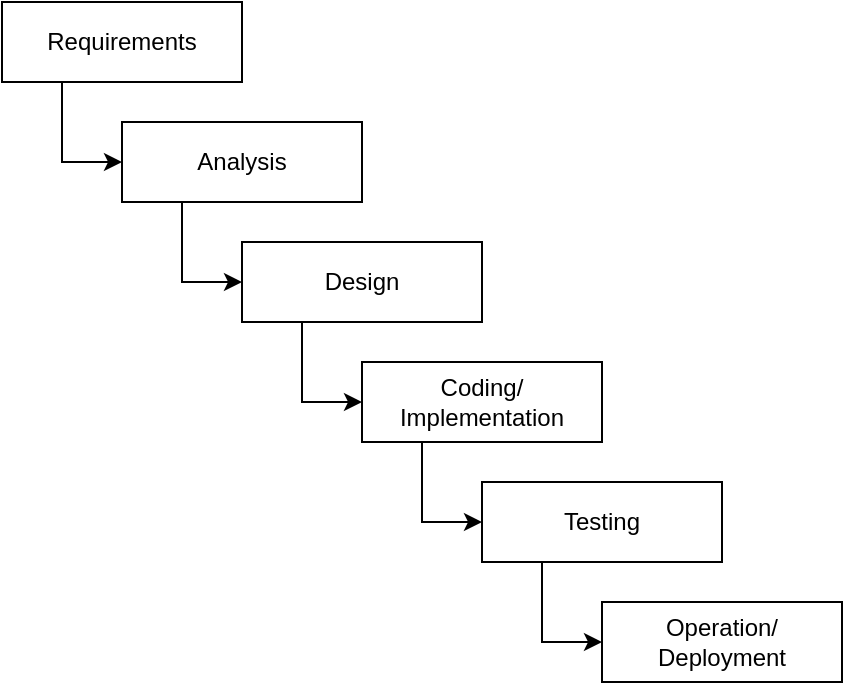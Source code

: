 <mxfile version="24.7.16">
  <diagram name="Page-1" id="hOMP7fIWosge3XBsIcV3">
    <mxGraphModel dx="1694" dy="612" grid="1" gridSize="10" guides="1" tooltips="1" connect="1" arrows="1" fold="1" page="1" pageScale="1" pageWidth="850" pageHeight="1100" math="0" shadow="0">
      <root>
        <mxCell id="0" />
        <mxCell id="1" parent="0" />
        <mxCell id="ldPPf680KG1vOXH9zcTY-9" style="edgeStyle=orthogonalEdgeStyle;rounded=0;orthogonalLoop=1;jettySize=auto;html=1;exitX=0.25;exitY=1;exitDx=0;exitDy=0;entryX=0;entryY=0.5;entryDx=0;entryDy=0;" edge="1" parent="1" source="ldPPf680KG1vOXH9zcTY-1" target="ldPPf680KG1vOXH9zcTY-3">
          <mxGeometry relative="1" as="geometry" />
        </mxCell>
        <mxCell id="ldPPf680KG1vOXH9zcTY-1" value="Requirements" style="rounded=0;whiteSpace=wrap;html=1;" vertex="1" parent="1">
          <mxGeometry x="150" y="100" width="120" height="40" as="geometry" />
        </mxCell>
        <mxCell id="ldPPf680KG1vOXH9zcTY-10" style="edgeStyle=orthogonalEdgeStyle;rounded=0;orthogonalLoop=1;jettySize=auto;html=1;exitX=0.25;exitY=1;exitDx=0;exitDy=0;entryX=0;entryY=0.5;entryDx=0;entryDy=0;" edge="1" parent="1" source="ldPPf680KG1vOXH9zcTY-3" target="ldPPf680KG1vOXH9zcTY-4">
          <mxGeometry relative="1" as="geometry" />
        </mxCell>
        <mxCell id="ldPPf680KG1vOXH9zcTY-3" value="Analysis" style="rounded=0;whiteSpace=wrap;html=1;" vertex="1" parent="1">
          <mxGeometry x="210" y="160" width="120" height="40" as="geometry" />
        </mxCell>
        <mxCell id="ldPPf680KG1vOXH9zcTY-11" style="edgeStyle=orthogonalEdgeStyle;rounded=0;orthogonalLoop=1;jettySize=auto;html=1;exitX=0.25;exitY=1;exitDx=0;exitDy=0;entryX=0;entryY=0.5;entryDx=0;entryDy=0;" edge="1" parent="1" source="ldPPf680KG1vOXH9zcTY-4" target="ldPPf680KG1vOXH9zcTY-6">
          <mxGeometry relative="1" as="geometry" />
        </mxCell>
        <mxCell id="ldPPf680KG1vOXH9zcTY-4" value="Design" style="rounded=0;whiteSpace=wrap;html=1;" vertex="1" parent="1">
          <mxGeometry x="270" y="220" width="120" height="40" as="geometry" />
        </mxCell>
        <mxCell id="ldPPf680KG1vOXH9zcTY-12" style="edgeStyle=orthogonalEdgeStyle;rounded=0;orthogonalLoop=1;jettySize=auto;html=1;exitX=0.25;exitY=1;exitDx=0;exitDy=0;entryX=0;entryY=0.5;entryDx=0;entryDy=0;" edge="1" parent="1" source="ldPPf680KG1vOXH9zcTY-6" target="ldPPf680KG1vOXH9zcTY-7">
          <mxGeometry relative="1" as="geometry" />
        </mxCell>
        <mxCell id="ldPPf680KG1vOXH9zcTY-6" value="Coding/&lt;br&gt;Implementation" style="rounded=0;whiteSpace=wrap;html=1;" vertex="1" parent="1">
          <mxGeometry x="330" y="280" width="120" height="40" as="geometry" />
        </mxCell>
        <mxCell id="ldPPf680KG1vOXH9zcTY-13" style="edgeStyle=orthogonalEdgeStyle;rounded=0;orthogonalLoop=1;jettySize=auto;html=1;exitX=0.25;exitY=1;exitDx=0;exitDy=0;entryX=0;entryY=0.5;entryDx=0;entryDy=0;" edge="1" parent="1" source="ldPPf680KG1vOXH9zcTY-7" target="ldPPf680KG1vOXH9zcTY-8">
          <mxGeometry relative="1" as="geometry" />
        </mxCell>
        <mxCell id="ldPPf680KG1vOXH9zcTY-7" value="Testing" style="rounded=0;whiteSpace=wrap;html=1;" vertex="1" parent="1">
          <mxGeometry x="390" y="340" width="120" height="40" as="geometry" />
        </mxCell>
        <mxCell id="ldPPf680KG1vOXH9zcTY-8" value="Operation/&lt;br&gt;Deployment" style="rounded=0;whiteSpace=wrap;html=1;" vertex="1" parent="1">
          <mxGeometry x="450" y="400" width="120" height="40" as="geometry" />
        </mxCell>
      </root>
    </mxGraphModel>
  </diagram>
</mxfile>
